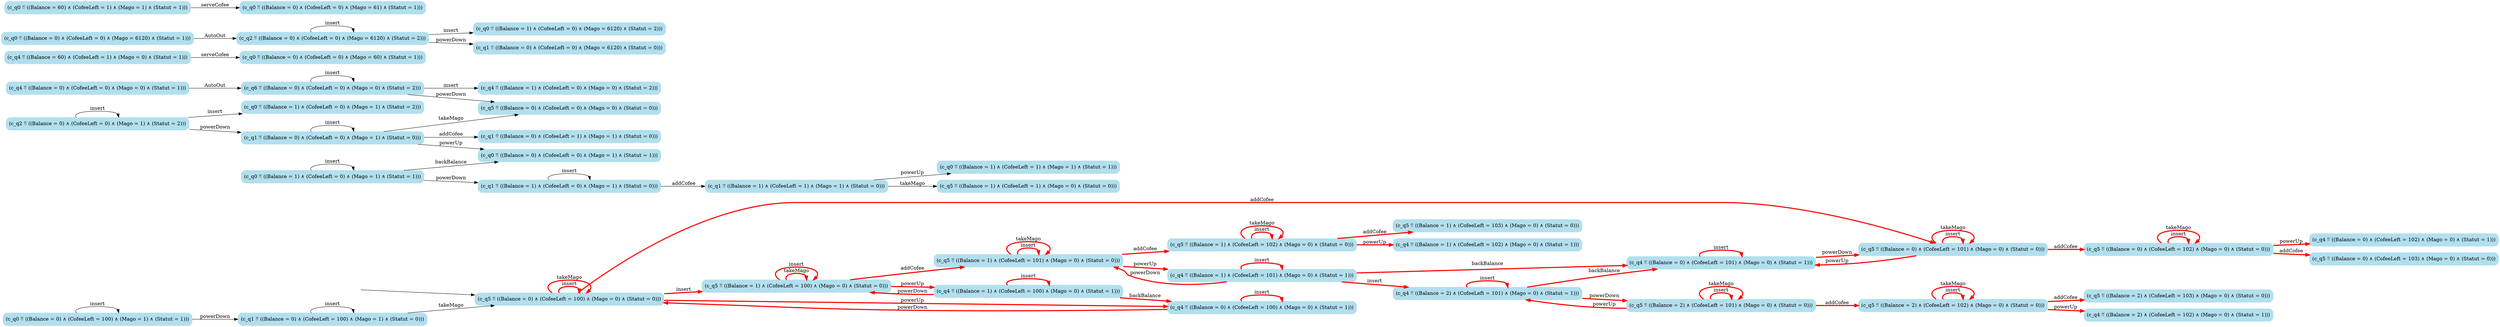 digraph G {

	rankdir = LR;

	start_c_q5_143[style=invisible];

	node[shape=box, style="rounded, filled", color=lightblue2];

	c_q4_40[label="(c_q4 ≝ ((Balance = 0) ∧ (CofeeLeft = 0) ∧ (Mago = 0) ∧ (Statut = 1)))"];
	c_q0_147[label="(c_q0 ≝ ((Balance = 0) ∧ (CofeeLeft = 100) ∧ (Mago = 1) ∧ (Statut = 1)))"];
	c_q5_143[label="(c_q5 ≝ ((Balance = 0) ∧ (CofeeLeft = 100) ∧ (Mago = 0) ∧ (Statut = 0)))"];
	c_q6_46[label="(c_q6 ≝ ((Balance = 0) ∧ (CofeeLeft = 0) ∧ (Mago = 0) ∧ (Statut = 2)))"];
	c_q0_133[label="(c_q0 ≝ ((Balance = 1) ∧ (CofeeLeft = 1) ∧ (Mago = 1) ∧ (Statut = 1)))"];
	c_q5_84[label="(c_q5 ≝ ((Balance = 2) ∧ (CofeeLeft = 101) ∧ (Mago = 0) ∧ (Statut = 0)))"];
	c_q5_101[label="(c_q5 ≝ ((Balance = 1) ∧ (CofeeLeft = 100) ∧ (Mago = 0) ∧ (Statut = 0)))"];
	c_q4_123[label="(c_q4 ≝ ((Balance = 0) ∧ (CofeeLeft = 102) ∧ (Mago = 0) ∧ (Statut = 1)))"];
	c_q5_96[label="(c_q5 ≝ ((Balance = 0) ∧ (CofeeLeft = 101) ∧ (Mago = 0) ∧ (Statut = 0)))"];
	c_q1_149[label="(c_q1 ≝ ((Balance = 0) ∧ (CofeeLeft = 100) ∧ (Mago = 1) ∧ (Statut = 0)))"];
	c_q5_135[label="(c_q5 ≝ ((Balance = 1) ∧ (CofeeLeft = 1) ∧ (Mago = 0) ∧ (Statut = 0)))"];
	c_q4_102[label="(c_q4 ≝ ((Balance = 1) ∧ (CofeeLeft = 100) ∧ (Mago = 0) ∧ (Statut = 1)))"];
	c_q1_134[label="(c_q1 ≝ ((Balance = 1) ∧ (CofeeLeft = 1) ∧ (Mago = 1) ∧ (Statut = 0)))"];
	c_q0_14[label="(c_q0 ≝ ((Balance = 1) ∧ (CofeeLeft = 0) ∧ (Mago = 1) ∧ (Statut = 1)))"];
	c_q5_69[label="(c_q5 ≝ ((Balance = 1) ∧ (CofeeLeft = 101) ∧ (Mago = 0) ∧ (Statut = 0)))"];
	c_q4_36[label="(c_q4 ≝ ((Balance = 60) ∧ (CofeeLeft = 1) ∧ (Mago = 0) ∧ (Statut = 1)))"];
	c_q0_139[label="(c_q0 ≝ ((Balance = 1) ∧ (CofeeLeft = 0) ∧ (Mago = 6120) ∧ (Statut = 2)))"];
	c_q0_37[label="(c_q0 ≝ ((Balance = 0) ∧ (CofeeLeft = 0) ∧ (Mago = 60) ∧ (Statut = 1)))"];
	c_q4_68[label="(c_q4 ≝ ((Balance = 1) ∧ (CofeeLeft = 101) ∧ (Mago = 0) ∧ (Statut = 1)))"];
	c_q5_126[label="(c_q5 ≝ ((Balance = 0) ∧ (CofeeLeft = 102) ∧ (Mago = 0) ∧ (Statut = 0)))"];
	c_q1_130[label="(c_q1 ≝ ((Balance = 1) ∧ (CofeeLeft = 0) ∧ (Mago = 1) ∧ (Statut = 0)))"];
	c_q0_23[label="(c_q0 ≝ ((Balance = 0) ∧ (CofeeLeft = 0) ∧ (Mago = 1) ∧ (Statut = 1)))"];
	c_q4_81[label="(c_q4 ≝ ((Balance = 2) ∧ (CofeeLeft = 101) ∧ (Mago = 0) ∧ (Statut = 1)))"];
	c_q1_21[label="(c_q1 ≝ ((Balance = 0) ∧ (CofeeLeft = 1) ∧ (Mago = 1) ∧ (Statut = 0)))"];
	c_q5_118[label="(c_q5 ≝ ((Balance = 2) ∧ (CofeeLeft = 102) ∧ (Mago = 0) ∧ (Statut = 0)))"];
	c_q2_140[label="(c_q2 ≝ ((Balance = 0) ∧ (CofeeLeft = 0) ∧ (Mago = 6120) ∧ (Statut = 2)))"];
	c_q2_30[label="(c_q2 ≝ ((Balance = 0) ∧ (CofeeLeft = 0) ∧ (Mago = 1) ∧ (Statut = 2)))"];
	c_q4_103[label="(c_q4 ≝ ((Balance = 0) ∧ (CofeeLeft = 100) ∧ (Mago = 0) ∧ (Statut = 1)))"];
	c_q5_110[label="(c_q5 ≝ ((Balance = 1) ∧ (CofeeLeft = 102) ∧ (Mago = 0) ∧ (Statut = 0)))"];
	c_q5_47[label="(c_q5 ≝ ((Balance = 0) ∧ (CofeeLeft = 0) ∧ (Mago = 0) ∧ (Statut = 0)))"];
	c_q4_107[label="(c_q4 ≝ ((Balance = 1) ∧ (CofeeLeft = 102) ∧ (Mago = 0) ∧ (Statut = 1)))"];
	c_q4_45[label="(c_q4 ≝ ((Balance = 1) ∧ (CofeeLeft = 0) ∧ (Mago = 0) ∧ (Statut = 2)))"];
	c_q5_127[label="(c_q5 ≝ ((Balance = 0) ∧ (CofeeLeft = 103) ∧ (Mago = 0) ∧ (Statut = 0)))"];
	c_q0_29[label="(c_q0 ≝ ((Balance = 1) ∧ (CofeeLeft = 0) ∧ (Mago = 1) ∧ (Statut = 2)))"];
	c_q0_16[label="(c_q0 ≝ ((Balance = 0) ∧ (CofeeLeft = 0) ∧ (Mago = 6120) ∧ (Statut = 1)))"];
	c_q1_31[label="(c_q1 ≝ ((Balance = 0) ∧ (CofeeLeft = 0) ∧ (Mago = 1) ∧ (Statut = 0)))"];
	c_q5_119[label="(c_q5 ≝ ((Balance = 2) ∧ (CofeeLeft = 103) ∧ (Mago = 0) ∧ (Statut = 0)))"];
	c_q1_141[label="(c_q1 ≝ ((Balance = 0) ∧ (CofeeLeft = 0) ∧ (Mago = 6120) ∧ (Statut = 0)))"];
	c_q4_115[label="(c_q4 ≝ ((Balance = 2) ∧ (CofeeLeft = 102) ∧ (Mago = 0) ∧ (Statut = 1)))"];
	c_q0_11[label="(c_q0 ≝ ((Balance = 0) ∧ (CofeeLeft = 0) ∧ (Mago = 61) ∧ (Statut = 1)))"];
	c_q4_93[label="(c_q4 ≝ ((Balance = 0) ∧ (CofeeLeft = 101) ∧ (Mago = 0) ∧ (Statut = 1)))"];
	c_q0_10[label="(c_q0 ≝ ((Balance = 60) ∧ (CofeeLeft = 1) ∧ (Mago = 1) ∧ (Statut = 1)))"];
	c_q5_111[label="(c_q5 ≝ ((Balance = 1) ∧ (CofeeLeft = 103) ∧ (Mago = 0) ∧ (Statut = 0)))"];

	start_c_q5_143 -> c_q5_143;
	c_q5_143 -> c_q5_101[label="insert", penwidth=3, color=red];
	c_q5_101 -> c_q5_101[label="takeMago", penwidth=3, color=red];
	c_q5_101 -> c_q5_69[label="addCofee", penwidth=3, color=red];
	c_q5_69 -> c_q4_68[label="powerUp", penwidth=3, color=red];
	c_q0_14 -> c_q0_14[label="insert"];
	c_q0_10 -> c_q0_11[label="serveCofee"];
	c_q0_14 -> c_q0_23[label="backBalance"];
	c_q0_14 -> c_q1_130[label="powerDown"];
	c_q0_16 -> c_q2_140[label="AutoOut"];
	c_q1_31 -> c_q1_31[label="insert"];
	c_q1_31 -> c_q1_21[label="addCofee"];
	c_q1_31 -> c_q0_23[label="powerUp"];
	c_q1_31 -> c_q5_47[label="takeMago"];
	c_q2_30 -> c_q2_30[label="insert"];
	c_q2_30 -> c_q0_29[label="insert"];
	c_q2_30 -> c_q1_31[label="powerDown"];
	c_q4_68 -> c_q4_81[label="insert", penwidth=3, color=red];
	c_q4_68 -> c_q4_93[label="backBalance", penwidth=3, color=red];
	c_q4_36 -> c_q0_37[label="serveCofee"];
	c_q4_81 -> c_q5_84[label="powerDown", penwidth=3, color=red];
	c_q4_40 -> c_q6_46[label="AutoOut"];
	c_q6_46 -> c_q6_46[label="insert"];
	c_q6_46 -> c_q4_45[label="insert"];
	c_q6_46 -> c_q5_47[label="powerDown"];
	c_q5_143 -> c_q5_143[label="insert", penwidth=3, color=red];
	c_q5_143 -> c_q4_103[label="powerUp", penwidth=3, color=red];
	c_q5_143 -> c_q5_143[label="takeMago", penwidth=3, color=red];
	c_q5_143 -> c_q5_96[label="addCofee", penwidth=3, color=red];
	c_q5_101 -> c_q5_101[label="insert", penwidth=3, color=red];
	c_q5_101 -> c_q4_102[label="powerUp", penwidth=3, color=red];
	c_q5_69 -> c_q5_69[label="insert", penwidth=3, color=red];
	c_q5_69 -> c_q5_69[label="takeMago", penwidth=3, color=red];
	c_q5_69 -> c_q5_110[label="addCofee", penwidth=3, color=red];
	c_q4_68 -> c_q4_68[label="insert", penwidth=3, color=red];
	c_q4_68 -> c_q5_69[label="powerDown", penwidth=3, color=red];
	c_q4_81 -> c_q4_81[label="insert", penwidth=3, color=red];
	c_q4_81 -> c_q4_93[label="backBalance", penwidth=3, color=red];
	c_q4_93 -> c_q4_93[label="insert", penwidth=3, color=red];
	c_q4_93 -> c_q5_96[label="powerDown", penwidth=3, color=red];
	c_q5_84 -> c_q5_84[label="insert", penwidth=3, color=red];
	c_q5_84 -> c_q4_81[label="powerUp", penwidth=3, color=red];
	c_q5_84 -> c_q5_84[label="takeMago", penwidth=3, color=red];
	c_q5_84 -> c_q5_118[label="addCofee", penwidth=3, color=red];
	c_q4_103 -> c_q4_103[label="insert", penwidth=3, color=red];
	c_q4_103 -> c_q5_143[label="powerDown", penwidth=3, color=red];
	c_q5_96 -> c_q5_96[label="insert", penwidth=3, color=red];
	c_q5_96 -> c_q4_93[label="powerUp", penwidth=3, color=red];
	c_q5_96 -> c_q5_96[label="takeMago", penwidth=3, color=red];
	c_q5_96 -> c_q5_126[label="addCofee", penwidth=3, color=red];
	c_q4_102 -> c_q4_102[label="insert", penwidth=3, color=red];
	c_q4_102 -> c_q5_101[label="powerDown", penwidth=3, color=red];
	c_q4_102 -> c_q4_103[label="backBalance", penwidth=3, color=red];
	c_q5_110 -> c_q5_110[label="insert", penwidth=3, color=red];
	c_q5_110 -> c_q4_107[label="powerUp", penwidth=3, color=red];
	c_q5_110 -> c_q5_110[label="takeMago", penwidth=3, color=red];
	c_q5_110 -> c_q5_111[label="addCofee", penwidth=3, color=red];
	c_q5_118 -> c_q5_118[label="insert", penwidth=3, color=red];
	c_q5_118 -> c_q4_115[label="powerUp", penwidth=3, color=red];
	c_q5_118 -> c_q5_118[label="takeMago", penwidth=3, color=red];
	c_q5_118 -> c_q5_119[label="addCofee", penwidth=3, color=red];
	c_q5_126 -> c_q5_126[label="insert", penwidth=3, color=red];
	c_q5_126 -> c_q4_123[label="powerUp", penwidth=3, color=red];
	c_q5_126 -> c_q5_126[label="takeMago", penwidth=3, color=red];
	c_q5_126 -> c_q5_127[label="addCofee", penwidth=3, color=red];
	c_q1_130 -> c_q1_130[label="insert"];
	c_q1_130 -> c_q1_134[label="addCofee"];
	c_q1_134 -> c_q0_133[label="powerUp"];
	c_q1_134 -> c_q5_135[label="takeMago"];
	c_q2_140 -> c_q2_140[label="insert"];
	c_q2_140 -> c_q0_139[label="insert"];
	c_q2_140 -> c_q1_141[label="powerDown"];
	c_q1_149 -> c_q5_143[label="takeMago"];
	c_q0_147 -> c_q1_149[label="powerDown"];
	c_q0_147 -> c_q0_147[label="insert"];
	c_q1_149 -> c_q1_149[label="insert"];

}